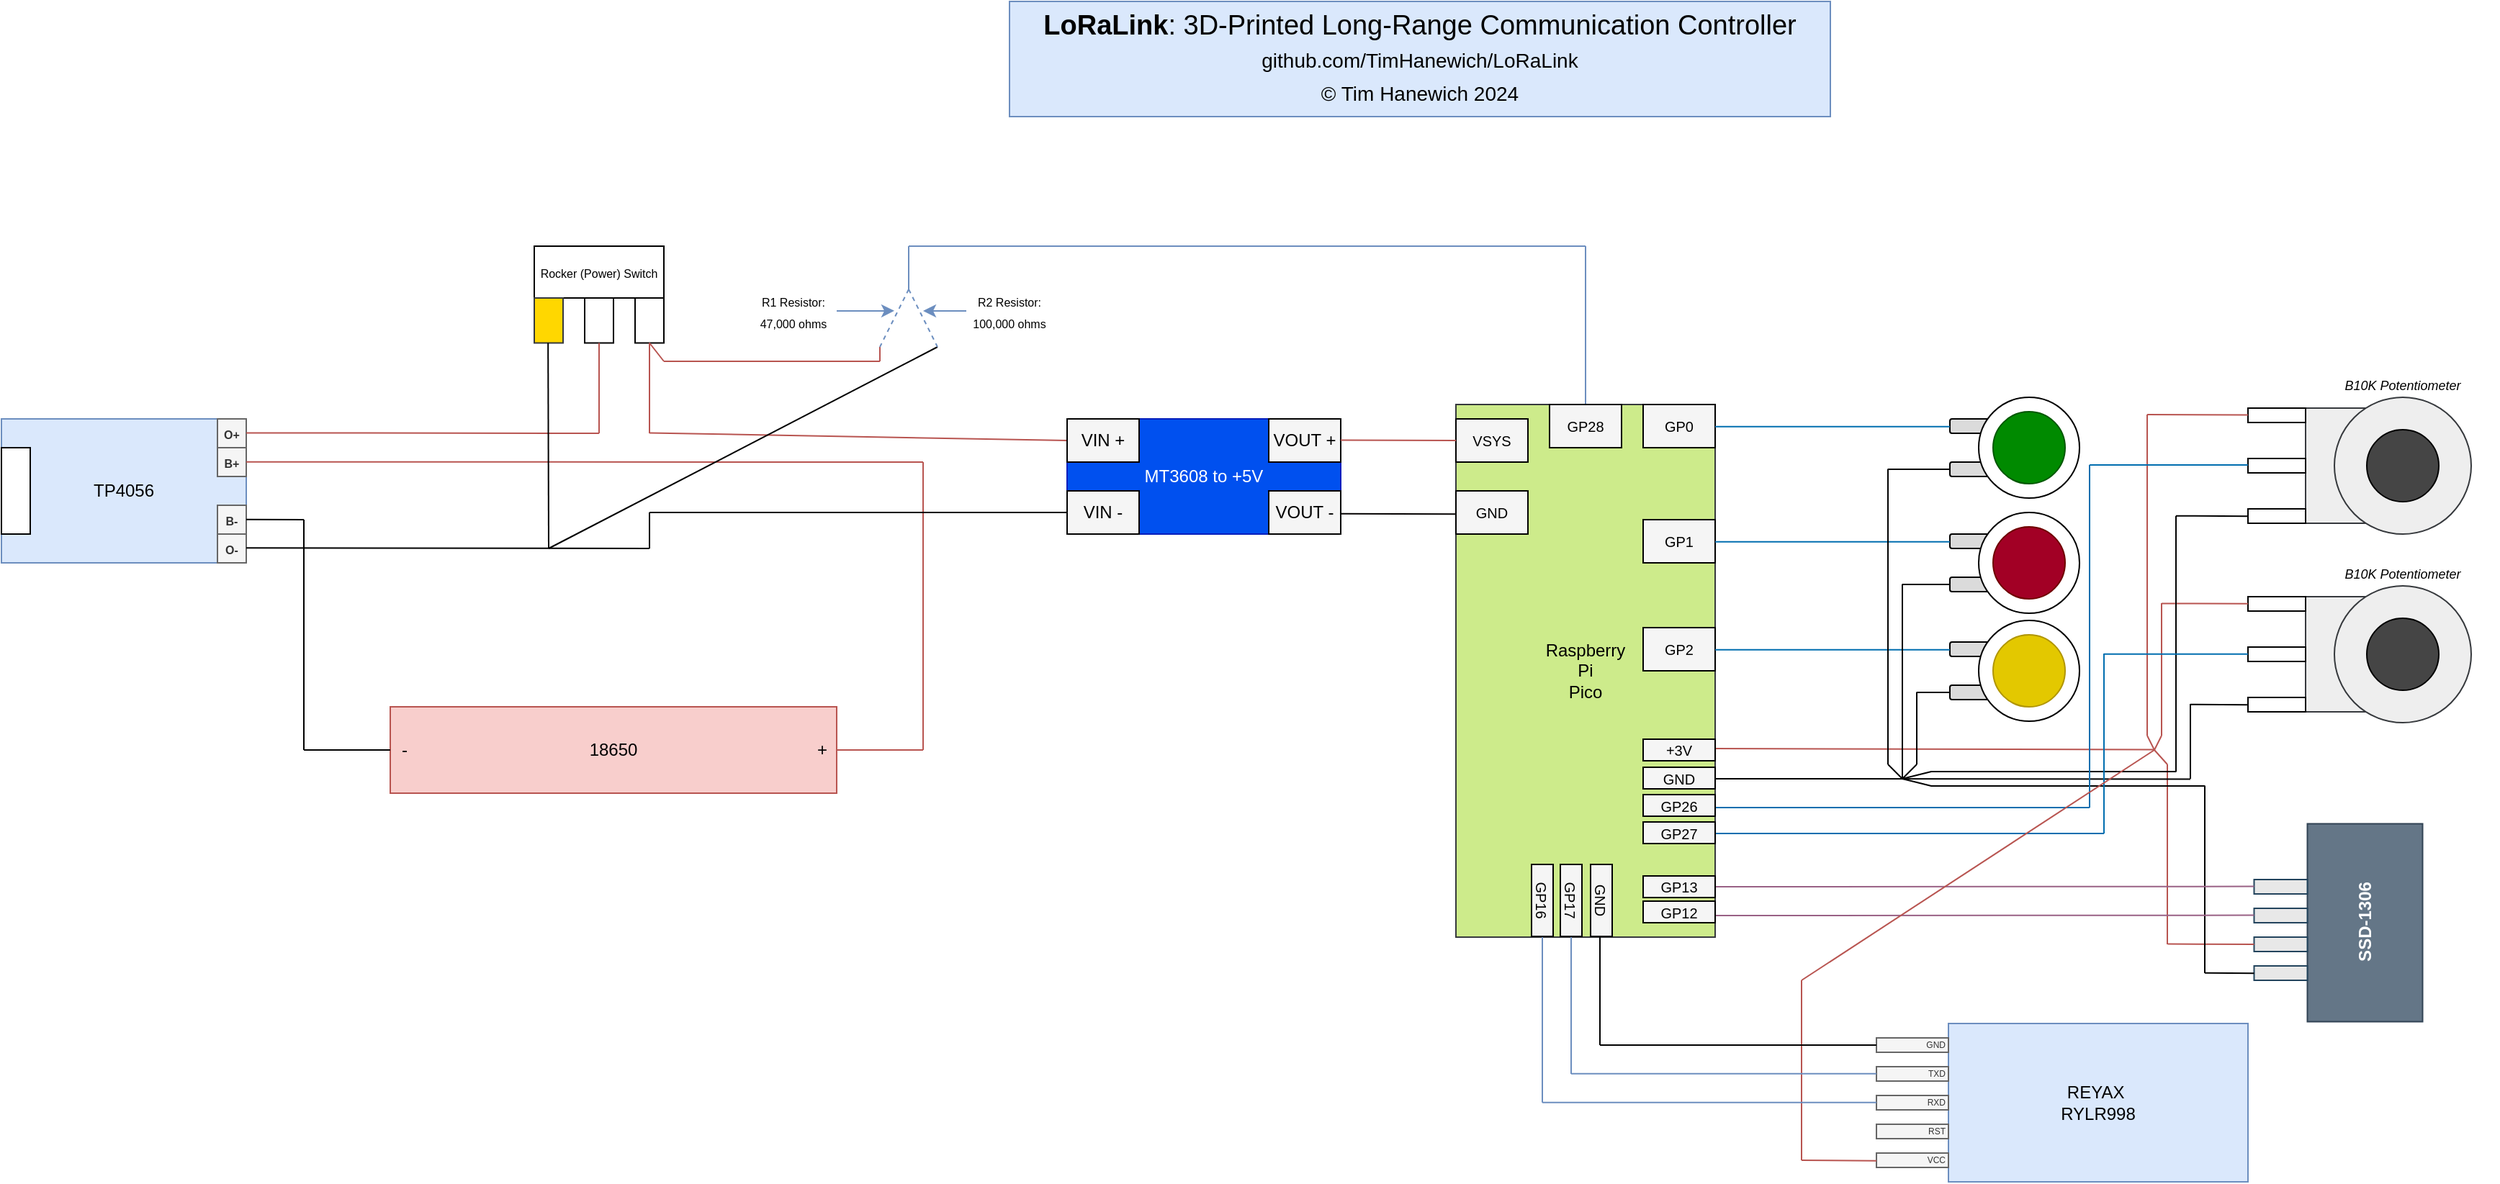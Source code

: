 <mxfile version="24.7.16">
  <diagram name="Page-1" id="zMRBobaZzg4O6M575qzT">
    <mxGraphModel dx="3130" dy="2835" grid="1" gridSize="10" guides="1" tooltips="1" connect="1" arrows="1" fold="1" page="1" pageScale="1" pageWidth="850" pageHeight="1100" math="0" shadow="0">
      <root>
        <mxCell id="0" />
        <mxCell id="1" parent="0" />
        <mxCell id="6nvpAm-Y0EjclpxJ5egR-44" value="&lt;div&gt;&lt;br&gt;&lt;/div&gt;" style="rounded=1;whiteSpace=wrap;html=1;fillColor=#DBDBDB;" parent="1" vertex="1">
          <mxGeometry x="1553" y="160" width="30" height="10" as="geometry" />
        </mxCell>
        <mxCell id="6nvpAm-Y0EjclpxJ5egR-42" value="" style="rounded=1;whiteSpace=wrap;html=1;fillColor=#DBDBDB;" parent="1" vertex="1">
          <mxGeometry x="1553" y="130" width="30" height="10" as="geometry" />
        </mxCell>
        <mxCell id="6nvpAm-Y0EjclpxJ5egR-40" value="" style="ellipse;whiteSpace=wrap;html=1;aspect=fixed;" parent="1" vertex="1">
          <mxGeometry x="1573" y="115" width="70" height="70" as="geometry" />
        </mxCell>
        <mxCell id="6nvpAm-Y0EjclpxJ5egR-1" value="18650" style="rounded=0;whiteSpace=wrap;html=1;fillColor=#f8cecc;strokeColor=#b85450;" parent="1" vertex="1">
          <mxGeometry x="470" y="330" width="310" height="60" as="geometry" />
        </mxCell>
        <mxCell id="6nvpAm-Y0EjclpxJ5egR-2" value="-" style="text;html=1;align=center;verticalAlign=middle;whiteSpace=wrap;rounded=0;" parent="1" vertex="1">
          <mxGeometry x="470" y="345" width="20" height="30" as="geometry" />
        </mxCell>
        <mxCell id="6nvpAm-Y0EjclpxJ5egR-3" value="+" style="text;html=1;align=center;verticalAlign=middle;whiteSpace=wrap;rounded=0;" parent="1" vertex="1">
          <mxGeometry x="760" y="345" width="20" height="30" as="geometry" />
        </mxCell>
        <mxCell id="6nvpAm-Y0EjclpxJ5egR-4" value="" style="endArrow=none;html=1;rounded=0;exitX=0;exitY=0.5;exitDx=0;exitDy=0;" parent="1" source="6nvpAm-Y0EjclpxJ5egR-2" edge="1">
          <mxGeometry width="50" height="50" relative="1" as="geometry">
            <mxPoint x="510" y="380" as="sourcePoint" />
            <mxPoint x="410" y="360" as="targetPoint" />
          </mxGeometry>
        </mxCell>
        <mxCell id="6nvpAm-Y0EjclpxJ5egR-5" value="" style="endArrow=none;html=1;rounded=0;exitX=0;exitY=0.5;exitDx=0;exitDy=0;fillColor=#f8cecc;strokeColor=#b85450;" parent="1" edge="1">
          <mxGeometry width="50" height="50" relative="1" as="geometry">
            <mxPoint x="840" y="360" as="sourcePoint" />
            <mxPoint x="780" y="360" as="targetPoint" />
          </mxGeometry>
        </mxCell>
        <mxCell id="6nvpAm-Y0EjclpxJ5egR-6" value="TP4056" style="rounded=0;whiteSpace=wrap;html=1;fillColor=#dae8fc;strokeColor=#6c8ebf;" parent="1" vertex="1">
          <mxGeometry x="200" y="130" width="170" height="100" as="geometry" />
        </mxCell>
        <mxCell id="6nvpAm-Y0EjclpxJ5egR-7" value="&lt;b style=&quot;&quot;&gt;&lt;font style=&quot;font-size: 8px;&quot;&gt;O+&lt;/font&gt;&lt;/b&gt;" style="rounded=0;whiteSpace=wrap;html=1;fillColor=#f5f5f5;fontColor=#333333;strokeColor=#666666;" parent="1" vertex="1">
          <mxGeometry x="350" y="130" width="20" height="20" as="geometry" />
        </mxCell>
        <mxCell id="6nvpAm-Y0EjclpxJ5egR-8" value="&lt;b style=&quot;&quot;&gt;&lt;font style=&quot;font-size: 8px;&quot;&gt;B+&lt;/font&gt;&lt;/b&gt;" style="rounded=0;whiteSpace=wrap;html=1;fillColor=#f5f5f5;fontColor=#333333;strokeColor=#666666;" parent="1" vertex="1">
          <mxGeometry x="350" y="150" width="20" height="20" as="geometry" />
        </mxCell>
        <mxCell id="6nvpAm-Y0EjclpxJ5egR-9" value="&lt;b style=&quot;&quot;&gt;&lt;font style=&quot;font-size: 8px;&quot;&gt;O-&lt;/font&gt;&lt;/b&gt;" style="rounded=0;whiteSpace=wrap;html=1;fillColor=#f5f5f5;fontColor=#333333;strokeColor=#666666;" parent="1" vertex="1">
          <mxGeometry x="350" y="210" width="20" height="20" as="geometry" />
        </mxCell>
        <mxCell id="6nvpAm-Y0EjclpxJ5egR-10" value="&lt;b style=&quot;&quot;&gt;&lt;font style=&quot;font-size: 8px;&quot;&gt;B-&lt;/font&gt;&lt;/b&gt;" style="rounded=0;whiteSpace=wrap;html=1;fillColor=#f5f5f5;fontColor=#333333;strokeColor=#666666;" parent="1" vertex="1">
          <mxGeometry x="350" y="190" width="20" height="20" as="geometry" />
        </mxCell>
        <mxCell id="6nvpAm-Y0EjclpxJ5egR-11" value="" style="rounded=0;whiteSpace=wrap;html=1;" parent="1" vertex="1">
          <mxGeometry x="200" y="150" width="20" height="60" as="geometry" />
        </mxCell>
        <mxCell id="6nvpAm-Y0EjclpxJ5egR-12" value="" style="endArrow=none;html=1;rounded=0;" parent="1" edge="1">
          <mxGeometry width="50" height="50" relative="1" as="geometry">
            <mxPoint x="410" y="200" as="sourcePoint" />
            <mxPoint x="410" y="360" as="targetPoint" />
          </mxGeometry>
        </mxCell>
        <mxCell id="6nvpAm-Y0EjclpxJ5egR-13" value="" style="endArrow=none;html=1;rounded=0;" parent="1" edge="1">
          <mxGeometry width="50" height="50" relative="1" as="geometry">
            <mxPoint x="410" y="200" as="sourcePoint" />
            <mxPoint x="370" y="199.83" as="targetPoint" />
          </mxGeometry>
        </mxCell>
        <mxCell id="6nvpAm-Y0EjclpxJ5egR-14" value="" style="endArrow=none;html=1;rounded=0;exitX=0;exitY=0.5;exitDx=0;exitDy=0;fillColor=#f8cecc;strokeColor=#b85450;" parent="1" edge="1">
          <mxGeometry width="50" height="50" relative="1" as="geometry">
            <mxPoint x="840" y="360" as="sourcePoint" />
            <mxPoint x="840" y="160" as="targetPoint" />
          </mxGeometry>
        </mxCell>
        <mxCell id="6nvpAm-Y0EjclpxJ5egR-15" value="" style="endArrow=none;html=1;rounded=0;fillColor=#f8cecc;strokeColor=#b85450;" parent="1" edge="1">
          <mxGeometry width="50" height="50" relative="1" as="geometry">
            <mxPoint x="840" y="160" as="sourcePoint" />
            <mxPoint x="370" y="159.83" as="targetPoint" />
          </mxGeometry>
        </mxCell>
        <mxCell id="6nvpAm-Y0EjclpxJ5egR-16" value="&lt;font style=&quot;font-size: 8px;&quot;&gt;Rocker (Power) Switch&lt;/font&gt;" style="rounded=0;whiteSpace=wrap;html=1;" parent="1" vertex="1">
          <mxGeometry x="570" y="10" width="90" height="36" as="geometry" />
        </mxCell>
        <mxCell id="6nvpAm-Y0EjclpxJ5egR-17" value="" style="rounded=0;whiteSpace=wrap;html=1;fillColor=#FFD700;strokeColor=#36393d;" parent="1" vertex="1">
          <mxGeometry x="570" y="46" width="20" height="31.25" as="geometry" />
        </mxCell>
        <mxCell id="6nvpAm-Y0EjclpxJ5egR-18" value="" style="rounded=0;whiteSpace=wrap;html=1;" parent="1" vertex="1">
          <mxGeometry x="640" y="46" width="20" height="31.25" as="geometry" />
        </mxCell>
        <mxCell id="6nvpAm-Y0EjclpxJ5egR-19" value="" style="rounded=0;whiteSpace=wrap;html=1;" parent="1" vertex="1">
          <mxGeometry x="605" y="46" width="20" height="31.25" as="geometry" />
        </mxCell>
        <mxCell id="6nvpAm-Y0EjclpxJ5egR-20" value="" style="endArrow=none;html=1;rounded=0;fillColor=#f8cecc;strokeColor=#b85450;" parent="1" edge="1">
          <mxGeometry width="50" height="50" relative="1" as="geometry">
            <mxPoint x="615" y="140" as="sourcePoint" />
            <mxPoint x="370" y="139.71" as="targetPoint" />
          </mxGeometry>
        </mxCell>
        <mxCell id="6nvpAm-Y0EjclpxJ5egR-21" value="" style="endArrow=none;html=1;rounded=0;fillColor=#f8cecc;strokeColor=#b85450;" parent="1" edge="1">
          <mxGeometry width="50" height="50" relative="1" as="geometry">
            <mxPoint x="615" y="77.25" as="sourcePoint" />
            <mxPoint x="615" y="140" as="targetPoint" />
          </mxGeometry>
        </mxCell>
        <mxCell id="6nvpAm-Y0EjclpxJ5egR-22" value="" style="endArrow=none;html=1;rounded=0;fillColor=#f8cecc;strokeColor=#b85450;" parent="1" edge="1">
          <mxGeometry width="50" height="50" relative="1" as="geometry">
            <mxPoint x="650" y="77.25" as="sourcePoint" />
            <mxPoint x="650" y="140" as="targetPoint" />
          </mxGeometry>
        </mxCell>
        <mxCell id="6nvpAm-Y0EjclpxJ5egR-23" value="" style="endArrow=none;html=1;rounded=0;fillColor=#f8cecc;strokeColor=#b85450;exitX=0;exitY=0.5;exitDx=0;exitDy=0;" parent="1" source="6nvpAm-Y0EjclpxJ5egR-27" edge="1">
          <mxGeometry width="50" height="50" relative="1" as="geometry">
            <mxPoint x="1090" y="140.05" as="sourcePoint" />
            <mxPoint x="650" y="139.76" as="targetPoint" />
          </mxGeometry>
        </mxCell>
        <mxCell id="6nvpAm-Y0EjclpxJ5egR-24" value="" style="endArrow=none;html=1;rounded=0;" parent="1" edge="1">
          <mxGeometry width="50" height="50" relative="1" as="geometry">
            <mxPoint x="650" y="220" as="sourcePoint" />
            <mxPoint x="370" y="219.58" as="targetPoint" />
          </mxGeometry>
        </mxCell>
        <mxCell id="6nvpAm-Y0EjclpxJ5egR-25" value="" style="endArrow=none;html=1;rounded=0;" parent="1" edge="1">
          <mxGeometry width="50" height="50" relative="1" as="geometry">
            <mxPoint x="579.58" y="77.25" as="sourcePoint" />
            <mxPoint x="580" y="220" as="targetPoint" />
          </mxGeometry>
        </mxCell>
        <mxCell id="6nvpAm-Y0EjclpxJ5egR-26" value="MT3608 to +5V" style="rounded=0;whiteSpace=wrap;html=1;fillColor=#0050ef;fontColor=#ffffff;strokeColor=#001DBC;" parent="1" vertex="1">
          <mxGeometry x="940" y="130" width="190" height="80" as="geometry" />
        </mxCell>
        <mxCell id="6nvpAm-Y0EjclpxJ5egR-27" value="VIN +" style="rounded=0;whiteSpace=wrap;html=1;fillColor=#f5f5f5;" parent="1" vertex="1">
          <mxGeometry x="940" y="130" width="50" height="30" as="geometry" />
        </mxCell>
        <mxCell id="6nvpAm-Y0EjclpxJ5egR-29" value="VIN -" style="rounded=0;whiteSpace=wrap;html=1;fillColor=#F5F5F5;" parent="1" vertex="1">
          <mxGeometry x="940" y="180" width="50" height="30" as="geometry" />
        </mxCell>
        <mxCell id="6nvpAm-Y0EjclpxJ5egR-30" value="VOUT +" style="rounded=0;whiteSpace=wrap;html=1;fillColor=#f5f5f5;" parent="1" vertex="1">
          <mxGeometry x="1080" y="130" width="50" height="30" as="geometry" />
        </mxCell>
        <mxCell id="6nvpAm-Y0EjclpxJ5egR-31" value="VOUT -" style="rounded=0;whiteSpace=wrap;html=1;fillColor=#f5f5f5;" parent="1" vertex="1">
          <mxGeometry x="1080" y="180" width="50" height="30" as="geometry" />
        </mxCell>
        <mxCell id="6nvpAm-Y0EjclpxJ5egR-32" value="" style="endArrow=none;html=1;rounded=0;" parent="1" edge="1">
          <mxGeometry width="50" height="50" relative="1" as="geometry">
            <mxPoint x="940" y="195" as="sourcePoint" />
            <mxPoint x="650" y="195" as="targetPoint" />
          </mxGeometry>
        </mxCell>
        <mxCell id="6nvpAm-Y0EjclpxJ5egR-33" value="" style="endArrow=none;html=1;rounded=0;" parent="1" edge="1">
          <mxGeometry width="50" height="50" relative="1" as="geometry">
            <mxPoint x="650" y="195" as="sourcePoint" />
            <mxPoint x="650" y="220" as="targetPoint" />
          </mxGeometry>
        </mxCell>
        <mxCell id="6nvpAm-Y0EjclpxJ5egR-34" value="Raspberry&lt;div&gt;Pi&lt;/div&gt;&lt;div&gt;Pico&lt;/div&gt;" style="rounded=0;whiteSpace=wrap;html=1;fillColor=#cdeb8b;strokeColor=#36393d;" parent="1" vertex="1">
          <mxGeometry x="1210" y="120" width="180" height="370" as="geometry" />
        </mxCell>
        <mxCell id="6nvpAm-Y0EjclpxJ5egR-35" value="VSYS" style="rounded=0;whiteSpace=wrap;html=1;fillColor=#f5f5f5;fontSize=10;" parent="1" vertex="1">
          <mxGeometry x="1210" y="130" width="50" height="30" as="geometry" />
        </mxCell>
        <mxCell id="6nvpAm-Y0EjclpxJ5egR-36" value="GND" style="rounded=0;whiteSpace=wrap;html=1;fillColor=#f5f5f5;fontSize=10;" parent="1" vertex="1">
          <mxGeometry x="1210" y="180" width="50" height="30" as="geometry" />
        </mxCell>
        <mxCell id="6nvpAm-Y0EjclpxJ5egR-37" value="" style="endArrow=none;html=1;rounded=0;fillColor=#f8cecc;strokeColor=#b85450;" parent="1" edge="1">
          <mxGeometry width="50" height="50" relative="1" as="geometry">
            <mxPoint x="1210" y="145" as="sourcePoint" />
            <mxPoint x="1130" y="144.71" as="targetPoint" />
          </mxGeometry>
        </mxCell>
        <mxCell id="6nvpAm-Y0EjclpxJ5egR-38" value="" style="endArrow=none;html=1;rounded=0;fillColor=#f8cecc;strokeColor=#050202;" parent="1" edge="1">
          <mxGeometry width="50" height="50" relative="1" as="geometry">
            <mxPoint x="1210" y="196.14" as="sourcePoint" />
            <mxPoint x="1130" y="195.85" as="targetPoint" />
          </mxGeometry>
        </mxCell>
        <mxCell id="6nvpAm-Y0EjclpxJ5egR-39" value="" style="ellipse;whiteSpace=wrap;html=1;aspect=fixed;fillColor=#008a00;fontColor=#ffffff;strokeColor=#005700;" parent="1" vertex="1">
          <mxGeometry x="1583" y="125" width="50" height="50" as="geometry" />
        </mxCell>
        <mxCell id="6nvpAm-Y0EjclpxJ5egR-46" value="GP0" style="rounded=0;whiteSpace=wrap;html=1;fillColor=#f5f5f5;fontSize=10;" parent="1" vertex="1">
          <mxGeometry x="1340" y="120" width="50" height="30" as="geometry" />
        </mxCell>
        <mxCell id="6nvpAm-Y0EjclpxJ5egR-49" value="" style="endArrow=none;html=1;rounded=0;fillColor=#1ba1e2;strokeColor=#000000;" parent="1" edge="1">
          <mxGeometry width="50" height="50" relative="1" as="geometry">
            <mxPoint x="1510" y="165" as="sourcePoint" />
            <mxPoint x="1553" y="165" as="targetPoint" />
          </mxGeometry>
        </mxCell>
        <mxCell id="6nvpAm-Y0EjclpxJ5egR-50" value="" style="rounded=1;whiteSpace=wrap;html=1;fillColor=#DBDBDB;" parent="1" vertex="1">
          <mxGeometry x="1553" y="240" width="30" height="10" as="geometry" />
        </mxCell>
        <mxCell id="6nvpAm-Y0EjclpxJ5egR-51" value="" style="rounded=1;whiteSpace=wrap;html=1;fillColor=#DBDBDB;" parent="1" vertex="1">
          <mxGeometry x="1553" y="210" width="30" height="10" as="geometry" />
        </mxCell>
        <mxCell id="6nvpAm-Y0EjclpxJ5egR-52" value="" style="ellipse;whiteSpace=wrap;html=1;aspect=fixed;" parent="1" vertex="1">
          <mxGeometry x="1573" y="195" width="70" height="70" as="geometry" />
        </mxCell>
        <mxCell id="6nvpAm-Y0EjclpxJ5egR-53" value="" style="ellipse;whiteSpace=wrap;html=1;aspect=fixed;fillColor=#a20025;fontColor=#ffffff;strokeColor=#6F0000;" parent="1" vertex="1">
          <mxGeometry x="1583" y="205" width="50" height="50" as="geometry" />
        </mxCell>
        <mxCell id="6nvpAm-Y0EjclpxJ5egR-54" value="GP1" style="rounded=0;whiteSpace=wrap;html=1;fillColor=#f5f5f5;fontSize=10;" parent="1" vertex="1">
          <mxGeometry x="1340" y="200" width="50" height="30" as="geometry" />
        </mxCell>
        <mxCell id="6nvpAm-Y0EjclpxJ5egR-57" value="" style="endArrow=none;html=1;rounded=0;fillColor=#1ba1e2;strokeColor=#000000;" parent="1" edge="1">
          <mxGeometry width="50" height="50" relative="1" as="geometry">
            <mxPoint x="1520" y="245" as="sourcePoint" />
            <mxPoint x="1553" y="245" as="targetPoint" />
          </mxGeometry>
        </mxCell>
        <mxCell id="6nvpAm-Y0EjclpxJ5egR-58" value="" style="rounded=1;whiteSpace=wrap;html=1;fillColor=#DBDBDB;" parent="1" vertex="1">
          <mxGeometry x="1553" y="315" width="30" height="10" as="geometry" />
        </mxCell>
        <mxCell id="6nvpAm-Y0EjclpxJ5egR-59" value="" style="rounded=1;whiteSpace=wrap;html=1;fillColor=#DBDBDB;" parent="1" vertex="1">
          <mxGeometry x="1553" y="285" width="30" height="10" as="geometry" />
        </mxCell>
        <mxCell id="6nvpAm-Y0EjclpxJ5egR-60" value="" style="ellipse;whiteSpace=wrap;html=1;aspect=fixed;" parent="1" vertex="1">
          <mxGeometry x="1573" y="270" width="70" height="70" as="geometry" />
        </mxCell>
        <mxCell id="6nvpAm-Y0EjclpxJ5egR-61" value="" style="ellipse;whiteSpace=wrap;html=1;aspect=fixed;fillColor=#e3c800;fontColor=#000000;strokeColor=#B09500;" parent="1" vertex="1">
          <mxGeometry x="1583" y="280" width="50" height="50" as="geometry" />
        </mxCell>
        <mxCell id="6nvpAm-Y0EjclpxJ5egR-62" value="GP2" style="rounded=0;whiteSpace=wrap;html=1;fillColor=#f5f5f5;fontSize=10;" parent="1" vertex="1">
          <mxGeometry x="1340" y="275" width="50" height="30" as="geometry" />
        </mxCell>
        <mxCell id="6nvpAm-Y0EjclpxJ5egR-65" value="" style="endArrow=none;html=1;rounded=0;fillColor=#1ba1e2;strokeColor=#000000;" parent="1" edge="1">
          <mxGeometry width="50" height="50" relative="1" as="geometry">
            <mxPoint x="1530" y="320" as="sourcePoint" />
            <mxPoint x="1553" y="320" as="targetPoint" />
          </mxGeometry>
        </mxCell>
        <mxCell id="t_4n_UXJPrawQhA1wkBb-3" value="" style="endArrow=none;html=1;rounded=0;fillColor=#1ba1e2;strokeColor=#006EAF;" parent="1" edge="1">
          <mxGeometry width="50" height="50" relative="1" as="geometry">
            <mxPoint x="1390" y="135.38" as="sourcePoint" />
            <mxPoint x="1553" y="135.38" as="targetPoint" />
          </mxGeometry>
        </mxCell>
        <mxCell id="t_4n_UXJPrawQhA1wkBb-4" value="" style="endArrow=none;html=1;rounded=0;fillColor=#1ba1e2;strokeColor=#006EAF;" parent="1" edge="1">
          <mxGeometry width="50" height="50" relative="1" as="geometry">
            <mxPoint x="1390" y="215.38" as="sourcePoint" />
            <mxPoint x="1553" y="215.38" as="targetPoint" />
          </mxGeometry>
        </mxCell>
        <mxCell id="t_4n_UXJPrawQhA1wkBb-5" value="" style="endArrow=none;html=1;rounded=0;fillColor=#1ba1e2;strokeColor=#006EAF;" parent="1" edge="1">
          <mxGeometry width="50" height="50" relative="1" as="geometry">
            <mxPoint x="1390" y="290.38" as="sourcePoint" />
            <mxPoint x="1553" y="290.38" as="targetPoint" />
          </mxGeometry>
        </mxCell>
        <mxCell id="t_4n_UXJPrawQhA1wkBb-6" value="" style="rounded=0;whiteSpace=wrap;html=1;fillColor=#eeeeee;strokeColor=#36393d;" parent="1" vertex="1">
          <mxGeometry x="1800" y="122.5" width="60" height="80" as="geometry" />
        </mxCell>
        <mxCell id="t_4n_UXJPrawQhA1wkBb-7" value="" style="ellipse;whiteSpace=wrap;html=1;aspect=fixed;fillColor=#eeeeee;strokeColor=#36393d;" parent="1" vertex="1">
          <mxGeometry x="1820" y="115" width="95" height="95" as="geometry" />
        </mxCell>
        <mxCell id="t_4n_UXJPrawQhA1wkBb-8" value="" style="ellipse;whiteSpace=wrap;html=1;aspect=fixed;fillColor=#454545;" parent="1" vertex="1">
          <mxGeometry x="1842.5" y="137.5" width="50" height="50" as="geometry" />
        </mxCell>
        <mxCell id="t_4n_UXJPrawQhA1wkBb-9" value="" style="rounded=0;whiteSpace=wrap;html=1;" parent="1" vertex="1">
          <mxGeometry x="1760" y="122.5" width="40" height="10" as="geometry" />
        </mxCell>
        <mxCell id="t_4n_UXJPrawQhA1wkBb-10" value="" style="rounded=0;whiteSpace=wrap;html=1;" parent="1" vertex="1">
          <mxGeometry x="1760" y="192.5" width="40" height="10" as="geometry" />
        </mxCell>
        <mxCell id="t_4n_UXJPrawQhA1wkBb-11" value="" style="rounded=0;whiteSpace=wrap;html=1;" parent="1" vertex="1">
          <mxGeometry x="1760" y="157.5" width="40" height="10" as="geometry" />
        </mxCell>
        <mxCell id="t_4n_UXJPrawQhA1wkBb-12" value="B10K Potentiometer" style="text;html=1;align=center;verticalAlign=middle;whiteSpace=wrap;rounded=0;fontSize=9;fontStyle=2" parent="1" vertex="1">
          <mxGeometry x="1801.25" y="99" width="132.5" height="15" as="geometry" />
        </mxCell>
        <mxCell id="t_4n_UXJPrawQhA1wkBb-13" value="" style="rounded=0;whiteSpace=wrap;html=1;fillColor=#eeeeee;strokeColor=#36393d;" parent="1" vertex="1">
          <mxGeometry x="1800" y="253.5" width="60" height="80" as="geometry" />
        </mxCell>
        <mxCell id="t_4n_UXJPrawQhA1wkBb-14" value="" style="ellipse;whiteSpace=wrap;html=1;aspect=fixed;fillColor=#eeeeee;strokeColor=#36393d;" parent="1" vertex="1">
          <mxGeometry x="1820" y="246" width="95" height="95" as="geometry" />
        </mxCell>
        <mxCell id="t_4n_UXJPrawQhA1wkBb-15" value="" style="ellipse;whiteSpace=wrap;html=1;aspect=fixed;fillColor=#454545;" parent="1" vertex="1">
          <mxGeometry x="1842.5" y="268.5" width="50" height="50" as="geometry" />
        </mxCell>
        <mxCell id="t_4n_UXJPrawQhA1wkBb-16" value="" style="rounded=0;whiteSpace=wrap;html=1;" parent="1" vertex="1">
          <mxGeometry x="1760" y="253.5" width="40" height="10" as="geometry" />
        </mxCell>
        <mxCell id="t_4n_UXJPrawQhA1wkBb-17" value="" style="rounded=0;whiteSpace=wrap;html=1;" parent="1" vertex="1">
          <mxGeometry x="1760" y="323.5" width="40" height="10" as="geometry" />
        </mxCell>
        <mxCell id="t_4n_UXJPrawQhA1wkBb-18" value="" style="rounded=0;whiteSpace=wrap;html=1;" parent="1" vertex="1">
          <mxGeometry x="1760" y="288.5" width="40" height="10" as="geometry" />
        </mxCell>
        <mxCell id="t_4n_UXJPrawQhA1wkBb-19" value="B10K Potentiometer" style="text;html=1;align=center;verticalAlign=middle;whiteSpace=wrap;rounded=0;fontSize=9;fontStyle=2" parent="1" vertex="1">
          <mxGeometry x="1801.25" y="230" width="132.5" height="15" as="geometry" />
        </mxCell>
        <mxCell id="t_4n_UXJPrawQhA1wkBb-20" value="" style="endArrow=none;html=1;rounded=0;fillColor=#f8cecc;strokeColor=#b85450;" parent="1" edge="1">
          <mxGeometry width="50" height="50" relative="1" as="geometry">
            <mxPoint x="1690" y="127" as="sourcePoint" />
            <mxPoint x="1760" y="127.21" as="targetPoint" />
          </mxGeometry>
        </mxCell>
        <mxCell id="t_4n_UXJPrawQhA1wkBb-21" value="" style="endArrow=none;html=1;rounded=0;fillColor=#f8cecc;strokeColor=#b85450;" parent="1" edge="1">
          <mxGeometry width="50" height="50" relative="1" as="geometry">
            <mxPoint x="1700" y="258.21" as="sourcePoint" />
            <mxPoint x="1760" y="258.42" as="targetPoint" />
          </mxGeometry>
        </mxCell>
        <mxCell id="t_4n_UXJPrawQhA1wkBb-22" value="" style="endArrow=none;html=1;rounded=0;fillColor=#f8cecc;strokeColor=#b85450;" parent="1" edge="1">
          <mxGeometry width="50" height="50" relative="1" as="geometry">
            <mxPoint x="1690" y="350" as="sourcePoint" />
            <mxPoint x="1690" y="127" as="targetPoint" />
          </mxGeometry>
        </mxCell>
        <mxCell id="t_4n_UXJPrawQhA1wkBb-23" value="" style="endArrow=none;html=1;rounded=0;fillColor=#f8cecc;strokeColor=#b85450;" parent="1" edge="1">
          <mxGeometry width="50" height="50" relative="1" as="geometry">
            <mxPoint x="1700" y="350" as="sourcePoint" />
            <mxPoint x="1700" y="258" as="targetPoint" />
          </mxGeometry>
        </mxCell>
        <mxCell id="t_4n_UXJPrawQhA1wkBb-24" value="SSD-1306" style="rounded=0;whiteSpace=wrap;html=1;fillColor=#647687;fontColor=#ffffff;strokeColor=#314354;fontStyle=1;rotation=-90;" parent="1" vertex="1">
          <mxGeometry x="1772.5" y="440" width="137.5" height="80" as="geometry" />
        </mxCell>
        <mxCell id="t_4n_UXJPrawQhA1wkBb-25" value="" style="rounded=0;whiteSpace=wrap;html=1;fillColor=#E8E8E8;strokeColor=#23445d;" parent="1" vertex="1">
          <mxGeometry x="1764.25" y="450" width="37" height="10" as="geometry" />
        </mxCell>
        <mxCell id="t_4n_UXJPrawQhA1wkBb-26" value="" style="rounded=0;whiteSpace=wrap;html=1;fillColor=#E8E8E8;strokeColor=#23445d;" parent="1" vertex="1">
          <mxGeometry x="1764.25" y="470" width="37" height="10" as="geometry" />
        </mxCell>
        <mxCell id="t_4n_UXJPrawQhA1wkBb-28" value="" style="rounded=0;fillColor=#E8E8E8;strokeColor=#23445d;horizontal=1;verticalAlign=middle;spacing=0;" parent="1" vertex="1">
          <mxGeometry x="1764.25" y="490" width="37" height="10" as="geometry" />
        </mxCell>
        <mxCell id="t_4n_UXJPrawQhA1wkBb-29" value="" style="rounded=0;whiteSpace=wrap;html=1;fillColor=#E8E8E8;strokeColor=#23445d;" parent="1" vertex="1">
          <mxGeometry x="1764.25" y="510" width="37" height="10" as="geometry" />
        </mxCell>
        <mxCell id="t_4n_UXJPrawQhA1wkBb-30" value="" style="endArrow=none;html=1;rounded=0;fillColor=#f8cecc;strokeColor=#b85450;" parent="1" edge="1">
          <mxGeometry width="50" height="50" relative="1" as="geometry">
            <mxPoint x="1704.25" y="494.8" as="sourcePoint" />
            <mxPoint x="1764.25" y="495.01" as="targetPoint" />
          </mxGeometry>
        </mxCell>
        <mxCell id="t_4n_UXJPrawQhA1wkBb-31" value="" style="endArrow=none;html=1;rounded=0;fillColor=#f8cecc;strokeColor=#b85450;" parent="1" edge="1">
          <mxGeometry width="50" height="50" relative="1" as="geometry">
            <mxPoint x="1704" y="495" as="sourcePoint" />
            <mxPoint x="1704" y="370" as="targetPoint" />
          </mxGeometry>
        </mxCell>
        <mxCell id="t_4n_UXJPrawQhA1wkBb-32" value="" style="endArrow=none;html=1;rounded=0;fillColor=#f8cecc;strokeColor=#b85450;" parent="1" edge="1">
          <mxGeometry width="50" height="50" relative="1" as="geometry">
            <mxPoint x="1390" y="359" as="sourcePoint" />
            <mxPoint x="1695" y="359.8" as="targetPoint" />
          </mxGeometry>
        </mxCell>
        <mxCell id="t_4n_UXJPrawQhA1wkBb-33" value="" style="endArrow=none;html=1;rounded=0;fillColor=#f8cecc;strokeColor=#b85450;" parent="1" edge="1">
          <mxGeometry width="50" height="50" relative="1" as="geometry">
            <mxPoint x="1695" y="360" as="sourcePoint" />
            <mxPoint x="1690" y="350" as="targetPoint" />
          </mxGeometry>
        </mxCell>
        <mxCell id="t_4n_UXJPrawQhA1wkBb-34" value="" style="endArrow=none;html=1;rounded=0;fillColor=#f8cecc;strokeColor=#b85450;" parent="1" edge="1">
          <mxGeometry width="50" height="50" relative="1" as="geometry">
            <mxPoint x="1695" y="360" as="sourcePoint" />
            <mxPoint x="1700" y="350" as="targetPoint" />
          </mxGeometry>
        </mxCell>
        <mxCell id="t_4n_UXJPrawQhA1wkBb-35" value="" style="endArrow=none;html=1;rounded=0;fillColor=#f8cecc;strokeColor=#b85450;" parent="1" edge="1">
          <mxGeometry width="50" height="50" relative="1" as="geometry">
            <mxPoint x="1695" y="360" as="sourcePoint" />
            <mxPoint x="1704" y="370" as="targetPoint" />
          </mxGeometry>
        </mxCell>
        <mxCell id="t_4n_UXJPrawQhA1wkBb-36" value="" style="endArrow=none;html=1;rounded=0;fillColor=#f8cecc;strokeColor=#000000;" parent="1" edge="1">
          <mxGeometry width="50" height="50" relative="1" as="geometry">
            <mxPoint x="1710" y="197.36" as="sourcePoint" />
            <mxPoint x="1760" y="197.57" as="targetPoint" />
          </mxGeometry>
        </mxCell>
        <mxCell id="t_4n_UXJPrawQhA1wkBb-37" value="" style="endArrow=none;html=1;rounded=0;fillColor=#f8cecc;strokeColor=#000000;" parent="1" edge="1">
          <mxGeometry width="50" height="50" relative="1" as="geometry">
            <mxPoint x="1720" y="328.36" as="sourcePoint" />
            <mxPoint x="1760" y="328.57" as="targetPoint" />
          </mxGeometry>
        </mxCell>
        <mxCell id="t_4n_UXJPrawQhA1wkBb-38" value="" style="endArrow=none;html=1;rounded=0;fillColor=#f8cecc;strokeColor=#000000;" parent="1" edge="1">
          <mxGeometry width="50" height="50" relative="1" as="geometry">
            <mxPoint x="1710" y="197.36" as="sourcePoint" />
            <mxPoint x="1710" y="375" as="targetPoint" />
          </mxGeometry>
        </mxCell>
        <mxCell id="t_4n_UXJPrawQhA1wkBb-39" value="" style="endArrow=none;html=1;rounded=0;fillColor=#f8cecc;strokeColor=#000000;" parent="1" edge="1">
          <mxGeometry width="50" height="50" relative="1" as="geometry">
            <mxPoint x="1720" y="328" as="sourcePoint" />
            <mxPoint x="1720" y="380" as="targetPoint" />
          </mxGeometry>
        </mxCell>
        <mxCell id="t_4n_UXJPrawQhA1wkBb-40" value="" style="endArrow=none;html=1;rounded=0;fillColor=#f8cecc;strokeColor=#000000;" parent="1" edge="1">
          <mxGeometry width="50" height="50" relative="1" as="geometry">
            <mxPoint x="1730" y="514.9" as="sourcePoint" />
            <mxPoint x="1764.25" y="515.11" as="targetPoint" />
          </mxGeometry>
        </mxCell>
        <mxCell id="t_4n_UXJPrawQhA1wkBb-41" value="" style="endArrow=none;html=1;rounded=0;fillColor=#f8cecc;strokeColor=#000000;" parent="1" edge="1">
          <mxGeometry width="50" height="50" relative="1" as="geometry">
            <mxPoint x="1730" y="515" as="sourcePoint" />
            <mxPoint x="1730" y="385" as="targetPoint" />
          </mxGeometry>
        </mxCell>
        <mxCell id="t_4n_UXJPrawQhA1wkBb-42" value="" style="endArrow=none;html=1;rounded=0;fillColor=#f8cecc;strokeColor=#000000;" parent="1" edge="1">
          <mxGeometry width="50" height="50" relative="1" as="geometry">
            <mxPoint x="1540" y="385" as="sourcePoint" />
            <mxPoint x="1730.25" y="385" as="targetPoint" />
          </mxGeometry>
        </mxCell>
        <mxCell id="t_4n_UXJPrawQhA1wkBb-43" value="" style="endArrow=none;html=1;rounded=0;fillColor=#f8cecc;strokeColor=#000000;" parent="1" edge="1">
          <mxGeometry width="50" height="50" relative="1" as="geometry">
            <mxPoint x="1390" y="380" as="sourcePoint" />
            <mxPoint x="1720" y="380.21" as="targetPoint" />
          </mxGeometry>
        </mxCell>
        <mxCell id="t_4n_UXJPrawQhA1wkBb-44" value="" style="endArrow=none;html=1;rounded=0;fillColor=#f8cecc;strokeColor=#000000;" parent="1" edge="1">
          <mxGeometry width="50" height="50" relative="1" as="geometry">
            <mxPoint x="1540" y="375" as="sourcePoint" />
            <mxPoint x="1710.25" y="375.0" as="targetPoint" />
          </mxGeometry>
        </mxCell>
        <mxCell id="t_4n_UXJPrawQhA1wkBb-45" value="" style="endArrow=none;html=1;rounded=0;fillColor=#1ba1e2;strokeColor=#000000;" parent="1" edge="1">
          <mxGeometry width="50" height="50" relative="1" as="geometry">
            <mxPoint x="1510" y="164.72" as="sourcePoint" />
            <mxPoint x="1510" y="370" as="targetPoint" />
          </mxGeometry>
        </mxCell>
        <mxCell id="t_4n_UXJPrawQhA1wkBb-46" value="" style="endArrow=none;html=1;rounded=0;fillColor=#1ba1e2;strokeColor=#000000;" parent="1" edge="1">
          <mxGeometry width="50" height="50" relative="1" as="geometry">
            <mxPoint x="1520" y="244.72" as="sourcePoint" />
            <mxPoint x="1520" y="380" as="targetPoint" />
          </mxGeometry>
        </mxCell>
        <mxCell id="t_4n_UXJPrawQhA1wkBb-47" value="" style="endArrow=none;html=1;rounded=0;fillColor=#1ba1e2;strokeColor=#000000;" parent="1" edge="1">
          <mxGeometry width="50" height="50" relative="1" as="geometry">
            <mxPoint x="1530" y="319.72" as="sourcePoint" />
            <mxPoint x="1530" y="370" as="targetPoint" />
          </mxGeometry>
        </mxCell>
        <mxCell id="t_4n_UXJPrawQhA1wkBb-48" value="" style="endArrow=none;html=1;rounded=0;fillColor=#f8cecc;strokeColor=#000000;" parent="1" edge="1">
          <mxGeometry width="50" height="50" relative="1" as="geometry">
            <mxPoint x="1520" y="380" as="sourcePoint" />
            <mxPoint x="1540.12" y="375" as="targetPoint" />
          </mxGeometry>
        </mxCell>
        <mxCell id="t_4n_UXJPrawQhA1wkBb-49" value="" style="endArrow=none;html=1;rounded=0;fillColor=#f8cecc;strokeColor=#000000;" parent="1" edge="1">
          <mxGeometry width="50" height="50" relative="1" as="geometry">
            <mxPoint x="1520" y="380" as="sourcePoint" />
            <mxPoint x="1540.12" y="385" as="targetPoint" />
          </mxGeometry>
        </mxCell>
        <mxCell id="t_4n_UXJPrawQhA1wkBb-50" value="" style="endArrow=none;html=1;rounded=0;fillColor=#f8cecc;strokeColor=#000000;" parent="1" edge="1">
          <mxGeometry width="50" height="50" relative="1" as="geometry">
            <mxPoint x="1520" y="380" as="sourcePoint" />
            <mxPoint x="1530" y="370" as="targetPoint" />
          </mxGeometry>
        </mxCell>
        <mxCell id="t_4n_UXJPrawQhA1wkBb-51" value="" style="endArrow=none;html=1;rounded=0;fillColor=#f8cecc;strokeColor=#000000;" parent="1" edge="1">
          <mxGeometry width="50" height="50" relative="1" as="geometry">
            <mxPoint x="1520" y="380" as="sourcePoint" />
            <mxPoint x="1510" y="370" as="targetPoint" />
          </mxGeometry>
        </mxCell>
        <mxCell id="t_4n_UXJPrawQhA1wkBb-52" value="+3V" style="rounded=0;whiteSpace=wrap;html=1;fillColor=#f5f5f5;fontSize=10;" parent="1" vertex="1">
          <mxGeometry x="1340" y="352.5" width="50" height="15" as="geometry" />
        </mxCell>
        <mxCell id="t_4n_UXJPrawQhA1wkBb-53" value="GND" style="rounded=0;whiteSpace=wrap;html=1;fillColor=#f5f5f5;fontSize=10;" parent="1" vertex="1">
          <mxGeometry x="1340" y="372" width="50" height="15" as="geometry" />
        </mxCell>
        <mxCell id="t_4n_UXJPrawQhA1wkBb-54" value="" style="endArrow=none;html=1;rounded=0;fillColor=#1ba1e2;strokeColor=#006EAF;" parent="1" edge="1">
          <mxGeometry width="50" height="50" relative="1" as="geometry">
            <mxPoint x="1650" y="162" as="sourcePoint" />
            <mxPoint x="1760" y="162" as="targetPoint" />
          </mxGeometry>
        </mxCell>
        <mxCell id="t_4n_UXJPrawQhA1wkBb-55" value="" style="endArrow=none;html=1;rounded=0;fillColor=#1ba1e2;strokeColor=#006EAF;" parent="1" edge="1">
          <mxGeometry width="50" height="50" relative="1" as="geometry">
            <mxPoint x="1660" y="293.33" as="sourcePoint" />
            <mxPoint x="1760" y="293.33" as="targetPoint" />
          </mxGeometry>
        </mxCell>
        <mxCell id="t_4n_UXJPrawQhA1wkBb-56" value="" style="endArrow=none;html=1;rounded=0;fillColor=#1ba1e2;strokeColor=#006EAF;" parent="1" edge="1">
          <mxGeometry width="50" height="50" relative="1" as="geometry">
            <mxPoint x="1650" y="162" as="sourcePoint" />
            <mxPoint x="1650" y="400" as="targetPoint" />
          </mxGeometry>
        </mxCell>
        <mxCell id="t_4n_UXJPrawQhA1wkBb-57" value="" style="endArrow=none;html=1;rounded=0;fillColor=#1ba1e2;strokeColor=#006EAF;" parent="1" edge="1">
          <mxGeometry width="50" height="50" relative="1" as="geometry">
            <mxPoint x="1660" y="293" as="sourcePoint" />
            <mxPoint x="1660" y="418" as="targetPoint" />
          </mxGeometry>
        </mxCell>
        <mxCell id="t_4n_UXJPrawQhA1wkBb-58" value="" style="endArrow=none;html=1;rounded=0;fillColor=#1ba1e2;strokeColor=#006EAF;" parent="1" edge="1">
          <mxGeometry width="50" height="50" relative="1" as="geometry">
            <mxPoint x="1390" y="400" as="sourcePoint" />
            <mxPoint x="1650" y="400" as="targetPoint" />
          </mxGeometry>
        </mxCell>
        <mxCell id="t_4n_UXJPrawQhA1wkBb-59" value="" style="endArrow=none;html=1;rounded=0;fillColor=#1ba1e2;strokeColor=#006EAF;" parent="1" edge="1">
          <mxGeometry width="50" height="50" relative="1" as="geometry">
            <mxPoint x="1390" y="418" as="sourcePoint" />
            <mxPoint x="1660" y="418" as="targetPoint" />
          </mxGeometry>
        </mxCell>
        <mxCell id="t_4n_UXJPrawQhA1wkBb-60" value="GP26" style="rounded=0;whiteSpace=wrap;html=1;fillColor=#f5f5f5;fontSize=10;" parent="1" vertex="1">
          <mxGeometry x="1340" y="391" width="50" height="15" as="geometry" />
        </mxCell>
        <mxCell id="t_4n_UXJPrawQhA1wkBb-61" value="GP27" style="rounded=0;whiteSpace=wrap;html=1;fillColor=#f5f5f5;fontSize=10;" parent="1" vertex="1">
          <mxGeometry x="1340" y="410" width="50" height="15" as="geometry" />
        </mxCell>
        <mxCell id="t_4n_UXJPrawQhA1wkBb-62" value="" style="endArrow=none;html=1;rounded=0;fillColor=#e6d0de;strokeColor=#996185;gradientColor=#d5739d;" parent="1" edge="1">
          <mxGeometry width="50" height="50" relative="1" as="geometry">
            <mxPoint x="1390" y="455" as="sourcePoint" />
            <mxPoint x="1764.25" y="454.8" as="targetPoint" />
          </mxGeometry>
        </mxCell>
        <mxCell id="t_4n_UXJPrawQhA1wkBb-63" value="" style="endArrow=none;html=1;rounded=0;fillColor=#e6d0de;strokeColor=#996185;gradientColor=#d5739d;" parent="1" edge="1">
          <mxGeometry width="50" height="50" relative="1" as="geometry">
            <mxPoint x="1390" y="475" as="sourcePoint" />
            <mxPoint x="1764.25" y="474.8" as="targetPoint" />
          </mxGeometry>
        </mxCell>
        <mxCell id="t_4n_UXJPrawQhA1wkBb-64" value="GP13" style="rounded=0;whiteSpace=wrap;html=1;fillColor=#f5f5f5;fontSize=10;" parent="1" vertex="1">
          <mxGeometry x="1340" y="447.5" width="50" height="15" as="geometry" />
        </mxCell>
        <mxCell id="t_4n_UXJPrawQhA1wkBb-65" value="GP12" style="rounded=0;whiteSpace=wrap;html=1;fillColor=#f5f5f5;fontSize=10;" parent="1" vertex="1">
          <mxGeometry x="1340" y="465" width="50" height="15" as="geometry" />
        </mxCell>
        <mxCell id="YiudQhxG3XO8XQQqiCMr-1" value="" style="endArrow=none;html=1;rounded=0;fillColor=#f8cecc;strokeColor=#b85450;" parent="1" edge="1">
          <mxGeometry width="50" height="50" relative="1" as="geometry">
            <mxPoint x="810" y="80" as="sourcePoint" />
            <mxPoint x="810" y="90" as="targetPoint" />
          </mxGeometry>
        </mxCell>
        <mxCell id="YiudQhxG3XO8XQQqiCMr-2" value="" style="endArrow=none;html=1;rounded=0;" parent="1" edge="1">
          <mxGeometry width="50" height="50" relative="1" as="geometry">
            <mxPoint x="850" y="80" as="sourcePoint" />
            <mxPoint x="580" y="220" as="targetPoint" />
          </mxGeometry>
        </mxCell>
        <mxCell id="YiudQhxG3XO8XQQqiCMr-3" value="" style="endArrow=none;html=1;rounded=0;fillColor=#dae8fc;strokeColor=#6c8ebf;dashed=1;" parent="1" edge="1">
          <mxGeometry width="50" height="50" relative="1" as="geometry">
            <mxPoint x="830" y="40" as="sourcePoint" />
            <mxPoint x="810" y="80.0" as="targetPoint" />
          </mxGeometry>
        </mxCell>
        <mxCell id="YiudQhxG3XO8XQQqiCMr-4" value="" style="endArrow=none;html=1;rounded=0;fillColor=#dae8fc;strokeColor=#6c8ebf;dashed=1;" parent="1" edge="1">
          <mxGeometry width="50" height="50" relative="1" as="geometry">
            <mxPoint x="830" y="40" as="sourcePoint" />
            <mxPoint x="850" y="80" as="targetPoint" />
          </mxGeometry>
        </mxCell>
        <mxCell id="YiudQhxG3XO8XQQqiCMr-7" style="edgeStyle=orthogonalEdgeStyle;rounded=0;orthogonalLoop=1;jettySize=auto;html=1;exitX=1;exitY=0.5;exitDx=0;exitDy=0;fillColor=#dae8fc;strokeColor=#6c8ebf;" parent="1" source="YiudQhxG3XO8XQQqiCMr-5" edge="1">
          <mxGeometry relative="1" as="geometry">
            <mxPoint x="820" y="54.939" as="targetPoint" />
          </mxGeometry>
        </mxCell>
        <mxCell id="YiudQhxG3XO8XQQqiCMr-5" value="&lt;font style=&quot;font-size: 8px;&quot;&gt;R1 Resistor: 47,000 ohms&lt;/font&gt;" style="text;html=1;align=center;verticalAlign=middle;whiteSpace=wrap;rounded=0;" parent="1" vertex="1">
          <mxGeometry x="720" y="40" width="60" height="30" as="geometry" />
        </mxCell>
        <mxCell id="YiudQhxG3XO8XQQqiCMr-8" style="edgeStyle=orthogonalEdgeStyle;rounded=0;orthogonalLoop=1;jettySize=auto;html=1;exitX=0;exitY=0.5;exitDx=0;exitDy=0;fillColor=#dae8fc;strokeColor=#6c8ebf;" parent="1" source="YiudQhxG3XO8XQQqiCMr-6" edge="1">
          <mxGeometry relative="1" as="geometry">
            <mxPoint x="840" y="54.939" as="targetPoint" />
          </mxGeometry>
        </mxCell>
        <mxCell id="YiudQhxG3XO8XQQqiCMr-6" value="&lt;font style=&quot;font-size: 8px;&quot;&gt;R2 Resistor: 100,000 ohms&lt;/font&gt;" style="text;html=1;align=center;verticalAlign=middle;whiteSpace=wrap;rounded=0;" parent="1" vertex="1">
          <mxGeometry x="870" y="40" width="60" height="30" as="geometry" />
        </mxCell>
        <mxCell id="YiudQhxG3XO8XQQqiCMr-9" value="" style="endArrow=none;html=1;rounded=0;fillColor=#dae8fc;strokeColor=#6c8ebf;" parent="1" edge="1">
          <mxGeometry width="50" height="50" relative="1" as="geometry">
            <mxPoint x="830" y="40" as="sourcePoint" />
            <mxPoint x="830" y="10" as="targetPoint" />
          </mxGeometry>
        </mxCell>
        <mxCell id="YiudQhxG3XO8XQQqiCMr-10" value="" style="endArrow=none;html=1;rounded=0;fillColor=#dae8fc;strokeColor=#6c8ebf;" parent="1" edge="1">
          <mxGeometry width="50" height="50" relative="1" as="geometry">
            <mxPoint x="830" y="10" as="sourcePoint" />
            <mxPoint x="1300" y="10" as="targetPoint" />
          </mxGeometry>
        </mxCell>
        <mxCell id="YiudQhxG3XO8XQQqiCMr-11" value="" style="endArrow=none;html=1;rounded=0;fillColor=#dae8fc;strokeColor=#6c8ebf;" parent="1" edge="1">
          <mxGeometry width="50" height="50" relative="1" as="geometry">
            <mxPoint x="1300" y="120" as="sourcePoint" />
            <mxPoint x="1300" y="10" as="targetPoint" />
          </mxGeometry>
        </mxCell>
        <mxCell id="YiudQhxG3XO8XQQqiCMr-12" value="&lt;font size=&quot;1&quot;&gt;GP28&lt;/font&gt;" style="rounded=0;whiteSpace=wrap;html=1;fillColor=#f5f5f5;fontSize=10;" parent="1" vertex="1">
          <mxGeometry x="1275" y="120" width="50" height="30" as="geometry" />
        </mxCell>
        <mxCell id="dbMw6bnmgfFHjaUmIlR7-1" value="" style="endArrow=none;html=1;rounded=0;fillColor=#f8cecc;strokeColor=#b85450;" parent="1" edge="1">
          <mxGeometry width="50" height="50" relative="1" as="geometry">
            <mxPoint x="810" y="90" as="sourcePoint" />
            <mxPoint x="660" y="90" as="targetPoint" />
          </mxGeometry>
        </mxCell>
        <mxCell id="dbMw6bnmgfFHjaUmIlR7-2" value="" style="endArrow=none;html=1;rounded=0;fillColor=#f8cecc;strokeColor=#b85450;entryX=0.5;entryY=1;entryDx=0;entryDy=0;" parent="1" target="6nvpAm-Y0EjclpxJ5egR-18" edge="1">
          <mxGeometry width="50" height="50" relative="1" as="geometry">
            <mxPoint x="660" y="90" as="sourcePoint" />
            <mxPoint x="670" y="100" as="targetPoint" />
          </mxGeometry>
        </mxCell>
        <mxCell id="e-b-Hsa_qi4gy4tI7B0g-1" value="REYAX&amp;nbsp;&lt;div&gt;RYLR998&lt;/div&gt;" style="rounded=0;whiteSpace=wrap;html=1;fillColor=#dae8fc;strokeColor=#6c8ebf;" parent="1" vertex="1">
          <mxGeometry x="1552" y="550" width="208" height="110" as="geometry" />
        </mxCell>
        <mxCell id="e-b-Hsa_qi4gy4tI7B0g-4" value="&lt;font style=&quot;font-size: 6px;&quot;&gt;GND&lt;/font&gt;" style="rounded=0;whiteSpace=wrap;html=1;fillColor=#f5f5f5;fontColor=#333333;strokeColor=#666666;fontSize=6;align=right;" parent="1" vertex="1">
          <mxGeometry x="1502" y="560" width="50" height="10" as="geometry" />
        </mxCell>
        <mxCell id="e-b-Hsa_qi4gy4tI7B0g-5" value="TXD" style="rounded=0;whiteSpace=wrap;html=1;fillColor=#f5f5f5;fontColor=#333333;strokeColor=#666666;fontSize=6;align=right;" parent="1" vertex="1">
          <mxGeometry x="1502" y="580" width="50" height="10" as="geometry" />
        </mxCell>
        <mxCell id="e-b-Hsa_qi4gy4tI7B0g-8" value="RXD" style="rounded=0;whiteSpace=wrap;html=1;fillColor=#f5f5f5;fontColor=#333333;strokeColor=#666666;fontSize=6;align=right;" parent="1" vertex="1">
          <mxGeometry x="1502" y="600" width="50" height="10" as="geometry" />
        </mxCell>
        <mxCell id="e-b-Hsa_qi4gy4tI7B0g-9" value="&lt;font style=&quot;font-size: 6px;&quot;&gt;RST&lt;/font&gt;" style="rounded=0;whiteSpace=wrap;html=1;fillColor=#f5f5f5;fontColor=#333333;strokeColor=#666666;fontSize=6;align=right;" parent="1" vertex="1">
          <mxGeometry x="1502" y="620" width="50" height="10" as="geometry" />
        </mxCell>
        <mxCell id="e-b-Hsa_qi4gy4tI7B0g-10" value="&lt;font style=&quot;font-size: 6px;&quot;&gt;VCC&lt;/font&gt;" style="rounded=0;whiteSpace=wrap;html=1;fillColor=#f5f5f5;fontColor=#333333;strokeColor=#666666;fontSize=6;align=right;" parent="1" vertex="1">
          <mxGeometry x="1502" y="640" width="50" height="10" as="geometry" />
        </mxCell>
        <mxCell id="e-b-Hsa_qi4gy4tI7B0g-11" value="" style="endArrow=none;html=1;rounded=0;fillColor=#f8cecc;strokeColor=#b85450;" parent="1" edge="1">
          <mxGeometry width="50" height="50" relative="1" as="geometry">
            <mxPoint x="1450" y="645" as="sourcePoint" />
            <mxPoint x="1502" y="645.4" as="targetPoint" />
          </mxGeometry>
        </mxCell>
        <mxCell id="e-b-Hsa_qi4gy4tI7B0g-12" value="" style="endArrow=none;html=1;rounded=0;fillColor=#f8cecc;strokeColor=#b85450;" parent="1" edge="1">
          <mxGeometry width="50" height="50" relative="1" as="geometry">
            <mxPoint x="1450" y="645" as="sourcePoint" />
            <mxPoint x="1450" y="520" as="targetPoint" />
          </mxGeometry>
        </mxCell>
        <mxCell id="e-b-Hsa_qi4gy4tI7B0g-13" value="" style="endArrow=none;html=1;rounded=0;fillColor=#f8cecc;strokeColor=#b85450;" parent="1" edge="1">
          <mxGeometry width="50" height="50" relative="1" as="geometry">
            <mxPoint x="1695" y="360" as="sourcePoint" />
            <mxPoint x="1450" y="520" as="targetPoint" />
          </mxGeometry>
        </mxCell>
        <mxCell id="e-b-Hsa_qi4gy4tI7B0g-14" value="" style="endArrow=none;html=1;rounded=0;fillColor=#f8cecc;strokeColor=#000000;" parent="1" edge="1">
          <mxGeometry width="50" height="50" relative="1" as="geometry">
            <mxPoint x="1310" y="565" as="sourcePoint" />
            <mxPoint x="1502" y="565" as="targetPoint" />
          </mxGeometry>
        </mxCell>
        <mxCell id="e-b-Hsa_qi4gy4tI7B0g-15" value="" style="endArrow=none;html=1;rounded=0;fillColor=#dae8fc;strokeColor=#6c8ebf;" parent="1" edge="1">
          <mxGeometry width="50" height="50" relative="1" as="geometry">
            <mxPoint x="1290" y="584.83" as="sourcePoint" />
            <mxPoint x="1502" y="584.83" as="targetPoint" />
          </mxGeometry>
        </mxCell>
        <mxCell id="e-b-Hsa_qi4gy4tI7B0g-16" value="" style="endArrow=none;html=1;rounded=0;fillColor=#dae8fc;strokeColor=#6c8ebf;" parent="1" edge="1">
          <mxGeometry width="50" height="50" relative="1" as="geometry">
            <mxPoint x="1270" y="604.83" as="sourcePoint" />
            <mxPoint x="1502" y="604.83" as="targetPoint" />
          </mxGeometry>
        </mxCell>
        <mxCell id="e-b-Hsa_qi4gy4tI7B0g-17" value="" style="endArrow=none;html=1;rounded=0;fillColor=#dae8fc;strokeColor=#6c8ebf;" parent="1" edge="1">
          <mxGeometry width="50" height="50" relative="1" as="geometry">
            <mxPoint x="1270" y="490" as="sourcePoint" />
            <mxPoint x="1270" y="604.83" as="targetPoint" />
          </mxGeometry>
        </mxCell>
        <mxCell id="e-b-Hsa_qi4gy4tI7B0g-18" value="" style="endArrow=none;html=1;rounded=0;fillColor=#dae8fc;strokeColor=#6c8ebf;" parent="1" edge="1">
          <mxGeometry width="50" height="50" relative="1" as="geometry">
            <mxPoint x="1290" y="490" as="sourcePoint" />
            <mxPoint x="1290" y="585" as="targetPoint" />
          </mxGeometry>
        </mxCell>
        <mxCell id="e-b-Hsa_qi4gy4tI7B0g-19" value="" style="endArrow=none;html=1;rounded=0;fillColor=#dae8fc;strokeColor=#000000;" parent="1" edge="1">
          <mxGeometry width="50" height="50" relative="1" as="geometry">
            <mxPoint x="1310" y="490" as="sourcePoint" />
            <mxPoint x="1310" y="565" as="targetPoint" />
          </mxGeometry>
        </mxCell>
        <mxCell id="e-b-Hsa_qi4gy4tI7B0g-20" value="GND" style="rounded=0;whiteSpace=wrap;html=1;fillColor=#f5f5f5;fontSize=10;rotation=90;" parent="1" vertex="1">
          <mxGeometry x="1286" y="457" width="50" height="15" as="geometry" />
        </mxCell>
        <mxCell id="e-b-Hsa_qi4gy4tI7B0g-21" value="GP17" style="rounded=0;whiteSpace=wrap;html=1;fillColor=#f5f5f5;fontSize=10;rotation=90;" parent="1" vertex="1">
          <mxGeometry x="1265" y="457" width="50" height="15" as="geometry" />
        </mxCell>
        <mxCell id="e-b-Hsa_qi4gy4tI7B0g-22" value="GP16" style="rounded=0;whiteSpace=wrap;html=1;fillColor=#f5f5f5;fontSize=10;rotation=90;" parent="1" vertex="1">
          <mxGeometry x="1245" y="457" width="50" height="15" as="geometry" />
        </mxCell>
        <mxCell id="z44z7YfU69-TPhv-Kgre-1" value="&lt;b&gt;LoRaLink&lt;/b&gt;: 3D-Printed Long-Range Communication Controller&lt;div&gt;&lt;font style=&quot;font-size: 14px;&quot;&gt;github.com/TimHanewich/LoRaLink&lt;/font&gt;&lt;/div&gt;&lt;div&gt;&lt;font style=&quot;&quot;&gt;&lt;span style=&quot;font-size: 14px;&quot;&gt;© Tim Hanewich 2024&lt;/span&gt;&lt;br&gt;&lt;/font&gt;&lt;/div&gt;" style="text;html=1;align=center;verticalAlign=middle;whiteSpace=wrap;rounded=0;fontSize=19;fillColor=#dae8fc;strokeColor=#6c8ebf;" vertex="1" parent="1">
          <mxGeometry x="900" y="-160" width="570" height="80" as="geometry" />
        </mxCell>
      </root>
    </mxGraphModel>
  </diagram>
</mxfile>
